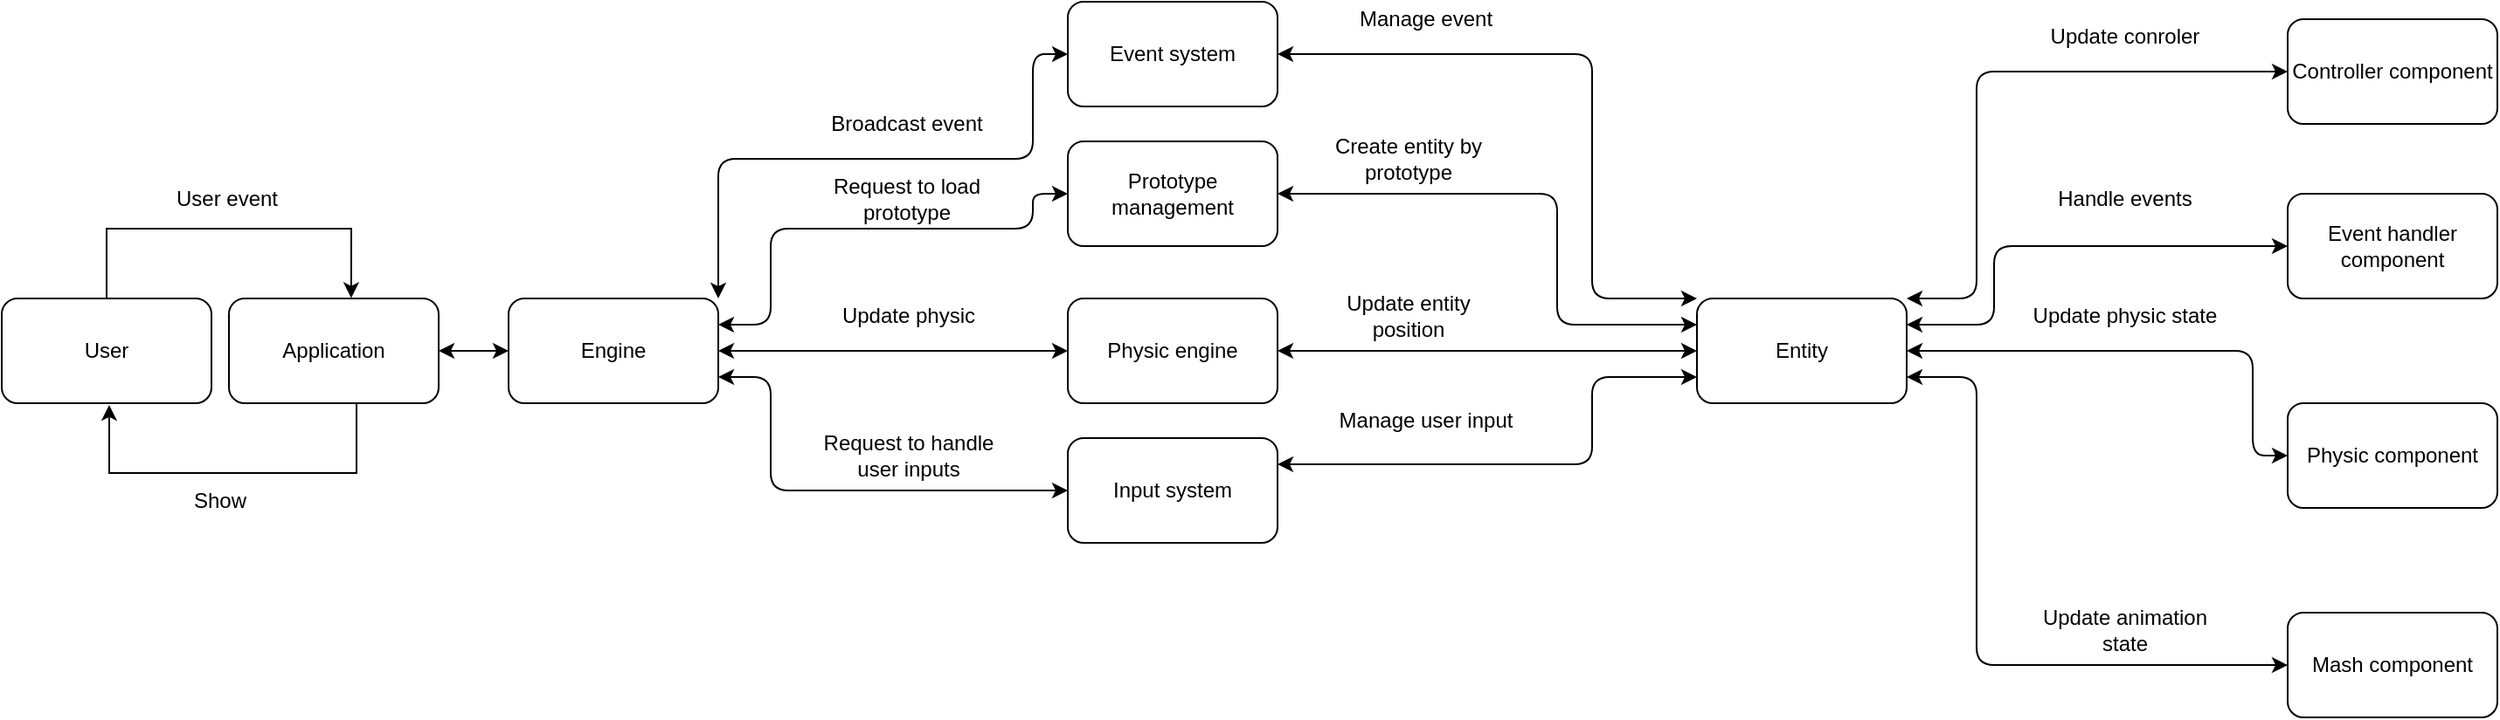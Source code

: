 <mxfile version="14.0.0" type="device"><diagram id="ley9EZ1eieS1jCII0Dtw" name="Page-1"><mxGraphModel dx="1848" dy="462" grid="1" gridSize="10" guides="1" tooltips="1" connect="1" arrows="1" fold="1" page="1" pageScale="1" pageWidth="827" pageHeight="1169" math="0" shadow="0"><root><mxCell id="0"/><mxCell id="1" parent="0"/><mxCell id="PXk4YCDEVfvlTcN3j90K-34" style="edgeStyle=orthogonalEdgeStyle;rounded=0;orthogonalLoop=1;jettySize=auto;html=1;exitX=0.5;exitY=0;exitDx=0;exitDy=0;entryX=0.583;entryY=-0.004;entryDx=0;entryDy=0;entryPerimeter=0;" edge="1" parent="1" source="PXk4YCDEVfvlTcN3j90K-2" target="PXk4YCDEVfvlTcN3j90K-28"><mxGeometry relative="1" as="geometry"><Array as="points"><mxPoint x="-100" y="210"/><mxPoint x="40" y="210"/></Array></mxGeometry></mxCell><mxCell id="PXk4YCDEVfvlTcN3j90K-2" value="User" style="rounded=1;whiteSpace=wrap;html=1;" vertex="1" parent="1"><mxGeometry x="-160" y="250" width="120" height="60" as="geometry"/></mxCell><mxCell id="PXk4YCDEVfvlTcN3j90K-3" value="Event system" style="rounded=1;whiteSpace=wrap;html=1;" vertex="1" parent="1"><mxGeometry x="450" y="80" width="120" height="60" as="geometry"/></mxCell><mxCell id="PXk4YCDEVfvlTcN3j90K-4" value="Prototype management" style="rounded=1;whiteSpace=wrap;html=1;" vertex="1" parent="1"><mxGeometry x="450" y="160" width="120" height="60" as="geometry"/></mxCell><mxCell id="PXk4YCDEVfvlTcN3j90K-5" value="Physic engine" style="rounded=1;whiteSpace=wrap;html=1;" vertex="1" parent="1"><mxGeometry x="450" y="250" width="120" height="60" as="geometry"/></mxCell><mxCell id="PXk4YCDEVfvlTcN3j90K-6" value="Input system" style="rounded=1;whiteSpace=wrap;html=1;" vertex="1" parent="1"><mxGeometry x="450" y="330" width="120" height="60" as="geometry"/></mxCell><mxCell id="PXk4YCDEVfvlTcN3j90K-8" value="Entity" style="rounded=1;whiteSpace=wrap;html=1;" vertex="1" parent="1"><mxGeometry x="810" y="250" width="120" height="60" as="geometry"/></mxCell><mxCell id="PXk4YCDEVfvlTcN3j90K-10" value="" style="endArrow=classic;startArrow=classic;html=1;exitX=1;exitY=0.5;exitDx=0;exitDy=0;entryX=0;entryY=0;entryDx=0;entryDy=0;" edge="1" parent="1" source="PXk4YCDEVfvlTcN3j90K-3" target="PXk4YCDEVfvlTcN3j90K-8"><mxGeometry width="50" height="50" relative="1" as="geometry"><mxPoint x="561" y="170" as="sourcePoint"/><mxPoint x="611" y="120" as="targetPoint"/><Array as="points"><mxPoint x="571" y="110"/><mxPoint x="750" y="110"/><mxPoint x="750" y="250"/></Array></mxGeometry></mxCell><mxCell id="PXk4YCDEVfvlTcN3j90K-11" value="" style="endArrow=classic;startArrow=classic;html=1;entryX=1;entryY=0.5;entryDx=0;entryDy=0;exitX=0;exitY=0.25;exitDx=0;exitDy=0;" edge="1" parent="1" source="PXk4YCDEVfvlTcN3j90K-8" target="PXk4YCDEVfvlTcN3j90K-4"><mxGeometry width="50" height="50" relative="1" as="geometry"><mxPoint x="631" y="280" as="sourcePoint"/><mxPoint x="511" y="290" as="targetPoint"/><Array as="points"><mxPoint x="730" y="265"/><mxPoint x="730" y="190"/></Array></mxGeometry></mxCell><mxCell id="PXk4YCDEVfvlTcN3j90K-13" value="" style="endArrow=classic;startArrow=classic;html=1;entryX=1;entryY=0.5;entryDx=0;entryDy=0;exitX=0;exitY=0.5;exitDx=0;exitDy=0;" edge="1" parent="1" source="PXk4YCDEVfvlTcN3j90K-8" target="PXk4YCDEVfvlTcN3j90K-5"><mxGeometry width="50" height="50" relative="1" as="geometry"><mxPoint x="461" y="340" as="sourcePoint"/><mxPoint x="511" y="290" as="targetPoint"/></mxGeometry></mxCell><mxCell id="PXk4YCDEVfvlTcN3j90K-14" value="" style="endArrow=classic;startArrow=classic;html=1;entryX=0;entryY=0.75;entryDx=0;entryDy=0;exitX=1;exitY=0.25;exitDx=0;exitDy=0;" edge="1" parent="1" source="PXk4YCDEVfvlTcN3j90K-6" target="PXk4YCDEVfvlTcN3j90K-8"><mxGeometry width="50" height="50" relative="1" as="geometry"><mxPoint x="501" y="410" as="sourcePoint"/><mxPoint x="571.711" y="360" as="targetPoint"/><Array as="points"><mxPoint x="750" y="345"/><mxPoint x="750" y="295"/></Array></mxGeometry></mxCell><mxCell id="PXk4YCDEVfvlTcN3j90K-16" value="Engine" style="rounded=1;whiteSpace=wrap;html=1;" vertex="1" parent="1"><mxGeometry x="130" y="250" width="120" height="60" as="geometry"/></mxCell><mxCell id="PXk4YCDEVfvlTcN3j90K-18" value="User event" style="text;html=1;strokeColor=none;fillColor=none;align=center;verticalAlign=middle;whiteSpace=wrap;rounded=0;" vertex="1" parent="1"><mxGeometry x="-76" y="183" width="90" height="20" as="geometry"/></mxCell><mxCell id="PXk4YCDEVfvlTcN3j90K-21" value="" style="endArrow=classic;startArrow=classic;html=1;exitX=1;exitY=0.75;exitDx=0;exitDy=0;entryX=0;entryY=0.5;entryDx=0;entryDy=0;" edge="1" parent="1" source="PXk4YCDEVfvlTcN3j90K-16" target="PXk4YCDEVfvlTcN3j90K-6"><mxGeometry width="50" height="50" relative="1" as="geometry"><mxPoint x="390" y="320" as="sourcePoint"/><mxPoint x="380" y="360" as="targetPoint"/><Array as="points"><mxPoint x="280" y="295"/><mxPoint x="280" y="360"/><mxPoint x="420" y="360"/></Array></mxGeometry></mxCell><mxCell id="PXk4YCDEVfvlTcN3j90K-23" value="" style="endArrow=classic;startArrow=classic;html=1;exitX=1;exitY=0;exitDx=0;exitDy=0;entryX=0;entryY=0.5;entryDx=0;entryDy=0;" edge="1" parent="1" source="PXk4YCDEVfvlTcN3j90K-16" target="PXk4YCDEVfvlTcN3j90K-3"><mxGeometry width="50" height="50" relative="1" as="geometry"><mxPoint x="290" y="270" as="sourcePoint"/><mxPoint x="380" y="110" as="targetPoint"/><Array as="points"><mxPoint x="250" y="170"/><mxPoint x="430" y="170"/><mxPoint x="430" y="110"/></Array></mxGeometry></mxCell><mxCell id="PXk4YCDEVfvlTcN3j90K-24" value="" style="endArrow=classic;startArrow=classic;html=1;entryX=0;entryY=0.5;entryDx=0;entryDy=0;exitX=1;exitY=0.25;exitDx=0;exitDy=0;" edge="1" parent="1" source="PXk4YCDEVfvlTcN3j90K-16" target="PXk4YCDEVfvlTcN3j90K-4"><mxGeometry width="50" height="50" relative="1" as="geometry"><mxPoint x="370" y="220" as="sourcePoint"/><mxPoint x="420" y="170" as="targetPoint"/><Array as="points"><mxPoint x="280" y="265"/><mxPoint x="280" y="210"/><mxPoint x="430" y="210"/><mxPoint x="430" y="190"/></Array></mxGeometry></mxCell><mxCell id="PXk4YCDEVfvlTcN3j90K-25" value="" style="endArrow=classic;startArrow=classic;html=1;exitX=1;exitY=0.5;exitDx=0;exitDy=0;entryX=0;entryY=0.5;entryDx=0;entryDy=0;" edge="1" parent="1" source="PXk4YCDEVfvlTcN3j90K-16" target="PXk4YCDEVfvlTcN3j90K-5"><mxGeometry width="50" height="50" relative="1" as="geometry"><mxPoint x="300" y="280" as="sourcePoint"/><mxPoint x="390" y="280" as="targetPoint"/></mxGeometry></mxCell><mxCell id="PXk4YCDEVfvlTcN3j90K-27" value="Broadcast event" style="text;html=1;strokeColor=none;fillColor=none;align=center;verticalAlign=middle;whiteSpace=wrap;rounded=0;" vertex="1" parent="1"><mxGeometry x="303" y="140" width="110" height="20" as="geometry"/></mxCell><mxCell id="PXk4YCDEVfvlTcN3j90K-31" style="edgeStyle=orthogonalEdgeStyle;rounded=0;orthogonalLoop=1;jettySize=auto;html=1;exitX=0.5;exitY=1;exitDx=0;exitDy=0;entryX=0.404;entryY=1.016;entryDx=0;entryDy=0;entryPerimeter=0;" edge="1" parent="1"><mxGeometry relative="1" as="geometry"><mxPoint x="43" y="310.0" as="sourcePoint"/><mxPoint x="-98.52" y="310.96" as="targetPoint"/><Array as="points"><mxPoint x="43" y="350"/><mxPoint x="-99" y="350"/></Array></mxGeometry></mxCell><mxCell id="PXk4YCDEVfvlTcN3j90K-28" value="Application" style="rounded=1;whiteSpace=wrap;html=1;" vertex="1" parent="1"><mxGeometry x="-30" y="250" width="120" height="60" as="geometry"/></mxCell><mxCell id="PXk4YCDEVfvlTcN3j90K-29" value="" style="endArrow=classic;startArrow=classic;html=1;exitX=1;exitY=0.5;exitDx=0;exitDy=0;" edge="1" parent="1" source="PXk4YCDEVfvlTcN3j90K-28"><mxGeometry width="50" height="50" relative="1" as="geometry"><mxPoint x="160" y="330" as="sourcePoint"/><mxPoint x="130" y="280" as="targetPoint"/></mxGeometry></mxCell><mxCell id="PXk4YCDEVfvlTcN3j90K-32" value="Show" style="text;html=1;strokeColor=none;fillColor=none;align=center;verticalAlign=middle;whiteSpace=wrap;rounded=0;" vertex="1" parent="1"><mxGeometry x="-55" y="356" width="40" height="20" as="geometry"/></mxCell><mxCell id="PXk4YCDEVfvlTcN3j90K-38" value="Controller component" style="rounded=1;whiteSpace=wrap;html=1;" vertex="1" parent="1"><mxGeometry x="1148" y="90" width="120" height="60" as="geometry"/></mxCell><mxCell id="PXk4YCDEVfvlTcN3j90K-39" value="Physic component" style="rounded=1;whiteSpace=wrap;html=1;" vertex="1" parent="1"><mxGeometry x="1148" y="310" width="120" height="60" as="geometry"/></mxCell><mxCell id="PXk4YCDEVfvlTcN3j90K-40" value="Mash component" style="rounded=1;whiteSpace=wrap;html=1;" vertex="1" parent="1"><mxGeometry x="1148" y="430" width="120" height="60" as="geometry"/></mxCell><mxCell id="PXk4YCDEVfvlTcN3j90K-41" value="" style="endArrow=classic;startArrow=classic;html=1;entryX=0;entryY=0.5;entryDx=0;entryDy=0;exitX=1;exitY=0;exitDx=0;exitDy=0;" edge="1" parent="1" source="PXk4YCDEVfvlTcN3j90K-8" target="PXk4YCDEVfvlTcN3j90K-38"><mxGeometry width="50" height="50" relative="1" as="geometry"><mxPoint x="1070" y="250.0" as="sourcePoint"/><mxPoint x="1118" y="120" as="targetPoint"/><Array as="points"><mxPoint x="970" y="250"/><mxPoint x="970" y="120"/></Array></mxGeometry></mxCell><mxCell id="PXk4YCDEVfvlTcN3j90K-42" value="" style="endArrow=classic;startArrow=classic;html=1;entryX=0;entryY=0.5;entryDx=0;entryDy=0;exitX=1;exitY=0.5;exitDx=0;exitDy=0;" edge="1" parent="1" source="PXk4YCDEVfvlTcN3j90K-8" target="PXk4YCDEVfvlTcN3j90K-39"><mxGeometry width="50" height="50" relative="1" as="geometry"><mxPoint x="1070" y="280.0" as="sourcePoint"/><mxPoint x="1158" y="220" as="targetPoint"/><Array as="points"><mxPoint x="1128" y="280"/><mxPoint x="1128" y="340"/></Array></mxGeometry></mxCell><mxCell id="PXk4YCDEVfvlTcN3j90K-43" value="" style="endArrow=classic;startArrow=classic;html=1;entryX=0;entryY=0.5;entryDx=0;entryDy=0;exitX=1;exitY=0.75;exitDx=0;exitDy=0;" edge="1" parent="1" source="PXk4YCDEVfvlTcN3j90K-8" target="PXk4YCDEVfvlTcN3j90K-40"><mxGeometry width="50" height="50" relative="1" as="geometry"><mxPoint x="1070" y="295.0" as="sourcePoint"/><mxPoint x="1128" y="400" as="targetPoint"/><Array as="points"><mxPoint x="970" y="295"/><mxPoint x="970" y="460"/></Array></mxGeometry></mxCell><mxCell id="PXk4YCDEVfvlTcN3j90K-44" value="Event handler component" style="rounded=1;whiteSpace=wrap;html=1;" vertex="1" parent="1"><mxGeometry x="1148" y="190" width="120" height="60" as="geometry"/></mxCell><mxCell id="PXk4YCDEVfvlTcN3j90K-45" value="" style="endArrow=classic;startArrow=classic;html=1;entryX=0;entryY=0.5;entryDx=0;entryDy=0;exitX=1;exitY=0.25;exitDx=0;exitDy=0;" edge="1" parent="1" source="PXk4YCDEVfvlTcN3j90K-8" target="PXk4YCDEVfvlTcN3j90K-44"><mxGeometry width="50" height="50" relative="1" as="geometry"><mxPoint x="1070" y="265.0" as="sourcePoint"/><mxPoint x="1148" y="230" as="targetPoint"/><Array as="points"><mxPoint x="980" y="265"/><mxPoint x="980" y="220"/></Array></mxGeometry></mxCell><mxCell id="PXk4YCDEVfvlTcN3j90K-48" value="Request to load prototype" style="text;html=1;strokeColor=none;fillColor=none;align=center;verticalAlign=middle;whiteSpace=wrap;rounded=0;" vertex="1" parent="1"><mxGeometry x="303" y="183" width="110" height="20" as="geometry"/></mxCell><mxCell id="PXk4YCDEVfvlTcN3j90K-49" value="Update physic" style="text;html=1;strokeColor=none;fillColor=none;align=center;verticalAlign=middle;whiteSpace=wrap;rounded=0;" vertex="1" parent="1"><mxGeometry x="304" y="250" width="110" height="20" as="geometry"/></mxCell><mxCell id="PXk4YCDEVfvlTcN3j90K-50" value="Request to handle user inputs" style="text;html=1;strokeColor=none;fillColor=none;align=center;verticalAlign=middle;whiteSpace=wrap;rounded=0;" vertex="1" parent="1"><mxGeometry x="304" y="330" width="110" height="20" as="geometry"/></mxCell><mxCell id="PXk4YCDEVfvlTcN3j90K-51" value="Update entity position" style="text;html=1;strokeColor=none;fillColor=none;align=center;verticalAlign=middle;whiteSpace=wrap;rounded=0;" vertex="1" parent="1"><mxGeometry x="590" y="250" width="110" height="20" as="geometry"/></mxCell><mxCell id="PXk4YCDEVfvlTcN3j90K-52" value="Create entity by prototype" style="text;html=1;strokeColor=none;fillColor=none;align=center;verticalAlign=middle;whiteSpace=wrap;rounded=0;" vertex="1" parent="1"><mxGeometry x="590" y="160" width="110" height="20" as="geometry"/></mxCell><mxCell id="PXk4YCDEVfvlTcN3j90K-53" value="Manage event" style="text;html=1;strokeColor=none;fillColor=none;align=center;verticalAlign=middle;whiteSpace=wrap;rounded=0;" vertex="1" parent="1"><mxGeometry x="600" y="80" width="110" height="20" as="geometry"/></mxCell><mxCell id="PXk4YCDEVfvlTcN3j90K-56" value="Manage user input" style="text;html=1;strokeColor=none;fillColor=none;align=center;verticalAlign=middle;whiteSpace=wrap;rounded=0;" vertex="1" parent="1"><mxGeometry x="600" y="310" width="110" height="20" as="geometry"/></mxCell><mxCell id="PXk4YCDEVfvlTcN3j90K-57" value="Update conroler" style="text;html=1;strokeColor=none;fillColor=none;align=center;verticalAlign=middle;whiteSpace=wrap;rounded=0;" vertex="1" parent="1"><mxGeometry x="1000" y="90" width="110" height="20" as="geometry"/></mxCell><mxCell id="PXk4YCDEVfvlTcN3j90K-58" value="Handle events" style="text;html=1;strokeColor=none;fillColor=none;align=center;verticalAlign=middle;whiteSpace=wrap;rounded=0;" vertex="1" parent="1"><mxGeometry x="1000" y="183" width="110" height="20" as="geometry"/></mxCell><mxCell id="PXk4YCDEVfvlTcN3j90K-59" value="Update physic state" style="text;html=1;strokeColor=none;fillColor=none;align=center;verticalAlign=middle;whiteSpace=wrap;rounded=0;" vertex="1" parent="1"><mxGeometry x="1000" y="250" width="110" height="20" as="geometry"/></mxCell><mxCell id="PXk4YCDEVfvlTcN3j90K-60" value="Update animation state" style="text;html=1;strokeColor=none;fillColor=none;align=center;verticalAlign=middle;whiteSpace=wrap;rounded=0;" vertex="1" parent="1"><mxGeometry x="1000" y="430" width="110" height="20" as="geometry"/></mxCell></root></mxGraphModel></diagram></mxfile>